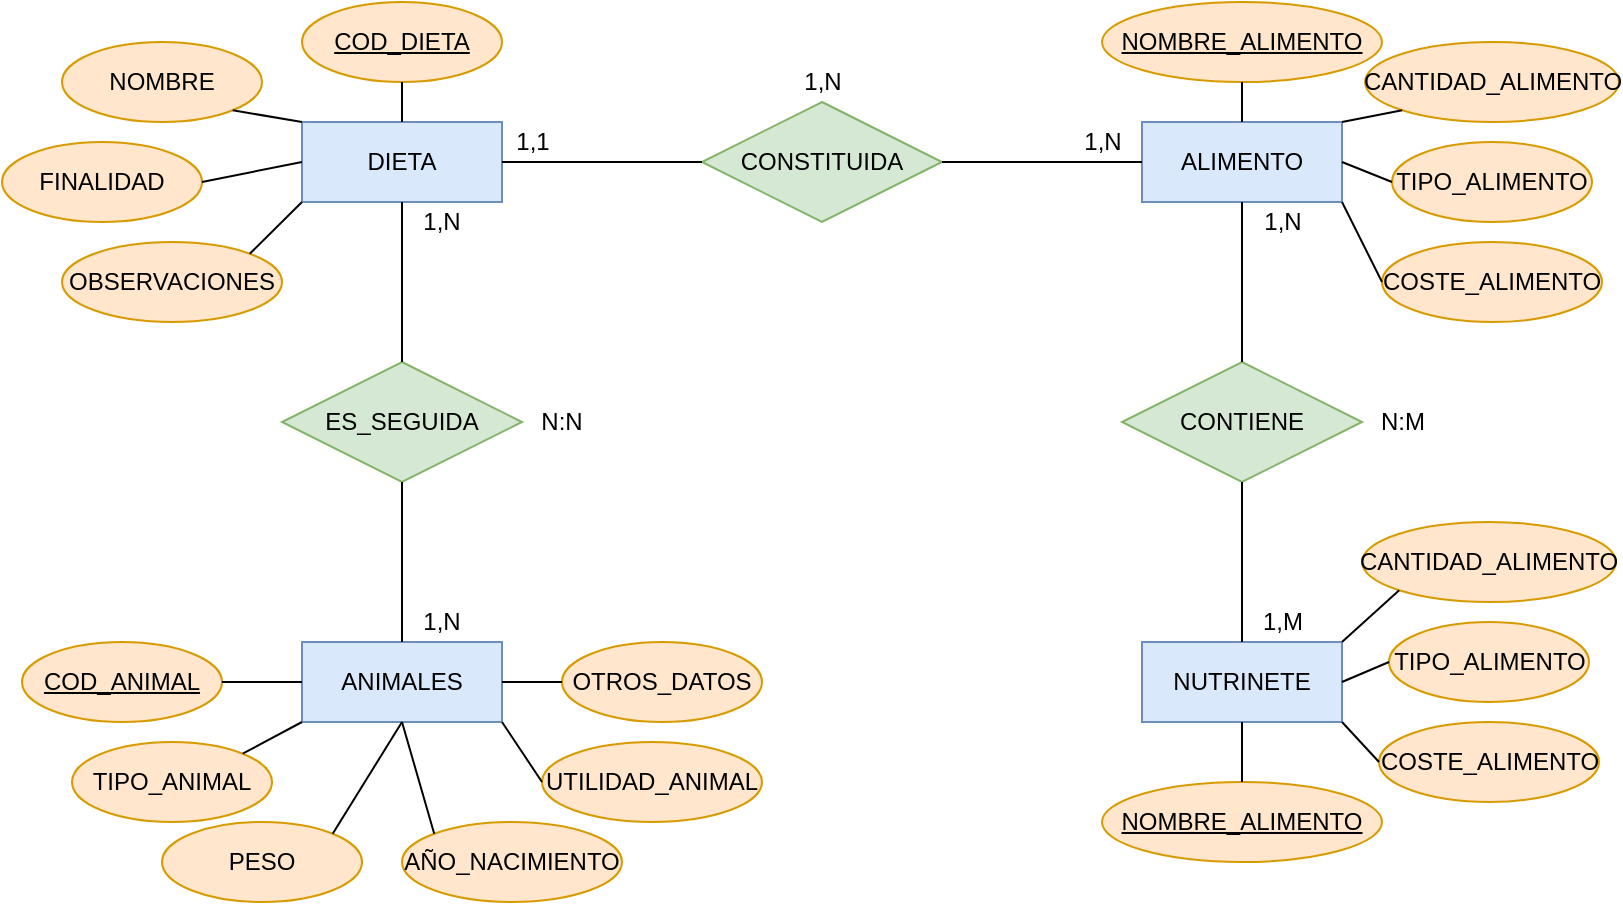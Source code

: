 <mxfile version="13.8.0" type="github">
  <diagram id="pQUAhdHNh8x6qz0KiQX5" name="Page-1">
    <mxGraphModel dx="1038" dy="580" grid="1" gridSize="10" guides="1" tooltips="1" connect="1" arrows="1" fold="1" page="1" pageScale="1" pageWidth="827" pageHeight="1169" math="0" shadow="0">
      <root>
        <mxCell id="0" />
        <mxCell id="1" parent="0" />
        <mxCell id="XpFWsXCwZ9IyMUFJu6XQ-1" value="DIETA" style="whiteSpace=wrap;html=1;align=center;fillColor=#dae8fc;strokeColor=#6c8ebf;" vertex="1" parent="1">
          <mxGeometry x="160" y="80" width="100" height="40" as="geometry" />
        </mxCell>
        <mxCell id="XpFWsXCwZ9IyMUFJu6XQ-2" value="NOMBRE" style="ellipse;whiteSpace=wrap;html=1;align=center;fillColor=#ffe6cc;strokeColor=#d79b00;" vertex="1" parent="1">
          <mxGeometry x="40" y="40" width="100" height="40" as="geometry" />
        </mxCell>
        <mxCell id="XpFWsXCwZ9IyMUFJu6XQ-3" value="ES_SEGUIDA" style="shape=rhombus;perimeter=rhombusPerimeter;whiteSpace=wrap;html=1;align=center;fillColor=#d5e8d4;strokeColor=#82b366;" vertex="1" parent="1">
          <mxGeometry x="150" y="200" width="120" height="60" as="geometry" />
        </mxCell>
        <mxCell id="XpFWsXCwZ9IyMUFJu6XQ-4" value="FINALIDAD" style="ellipse;whiteSpace=wrap;html=1;align=center;fillColor=#ffe6cc;strokeColor=#d79b00;" vertex="1" parent="1">
          <mxGeometry x="10" y="90" width="100" height="40" as="geometry" />
        </mxCell>
        <mxCell id="XpFWsXCwZ9IyMUFJu6XQ-5" value="OBSERVACIONES" style="ellipse;whiteSpace=wrap;html=1;align=center;fillColor=#ffe6cc;strokeColor=#d79b00;" vertex="1" parent="1">
          <mxGeometry x="40" y="140" width="110" height="40" as="geometry" />
        </mxCell>
        <mxCell id="XpFWsXCwZ9IyMUFJu6XQ-6" value="COD_DIETA" style="ellipse;whiteSpace=wrap;html=1;align=center;fillColor=#ffe6cc;strokeColor=#d79b00;fontStyle=4" vertex="1" parent="1">
          <mxGeometry x="160" y="20" width="100" height="40" as="geometry" />
        </mxCell>
        <mxCell id="XpFWsXCwZ9IyMUFJu6XQ-7" value="" style="endArrow=none;html=1;entryX=0.5;entryY=0;entryDx=0;entryDy=0;exitX=0.5;exitY=1;exitDx=0;exitDy=0;" edge="1" parent="1" source="XpFWsXCwZ9IyMUFJu6XQ-6" target="XpFWsXCwZ9IyMUFJu6XQ-1">
          <mxGeometry width="50" height="50" relative="1" as="geometry">
            <mxPoint x="390" y="220" as="sourcePoint" />
            <mxPoint x="440" y="170" as="targetPoint" />
          </mxGeometry>
        </mxCell>
        <mxCell id="XpFWsXCwZ9IyMUFJu6XQ-8" value="" style="endArrow=none;html=1;exitX=1;exitY=1;exitDx=0;exitDy=0;entryX=0;entryY=0;entryDx=0;entryDy=0;" edge="1" parent="1" source="XpFWsXCwZ9IyMUFJu6XQ-2" target="XpFWsXCwZ9IyMUFJu6XQ-1">
          <mxGeometry width="50" height="50" relative="1" as="geometry">
            <mxPoint x="390" y="220" as="sourcePoint" />
            <mxPoint x="440" y="170" as="targetPoint" />
          </mxGeometry>
        </mxCell>
        <mxCell id="XpFWsXCwZ9IyMUFJu6XQ-9" value="" style="endArrow=none;html=1;exitX=1;exitY=0.5;exitDx=0;exitDy=0;entryX=0;entryY=0.5;entryDx=0;entryDy=0;" edge="1" parent="1" source="XpFWsXCwZ9IyMUFJu6XQ-4" target="XpFWsXCwZ9IyMUFJu6XQ-1">
          <mxGeometry width="50" height="50" relative="1" as="geometry">
            <mxPoint x="390" y="220" as="sourcePoint" />
            <mxPoint x="440" y="170" as="targetPoint" />
          </mxGeometry>
        </mxCell>
        <mxCell id="XpFWsXCwZ9IyMUFJu6XQ-10" value="" style="endArrow=none;html=1;exitX=1;exitY=0;exitDx=0;exitDy=0;entryX=0;entryY=1;entryDx=0;entryDy=0;" edge="1" parent="1" source="XpFWsXCwZ9IyMUFJu6XQ-5" target="XpFWsXCwZ9IyMUFJu6XQ-1">
          <mxGeometry width="50" height="50" relative="1" as="geometry">
            <mxPoint x="390" y="220" as="sourcePoint" />
            <mxPoint x="440" y="170" as="targetPoint" />
          </mxGeometry>
        </mxCell>
        <mxCell id="XpFWsXCwZ9IyMUFJu6XQ-11" value="" style="endArrow=none;html=1;exitX=0.5;exitY=0;exitDx=0;exitDy=0;entryX=0.5;entryY=1;entryDx=0;entryDy=0;" edge="1" parent="1" source="XpFWsXCwZ9IyMUFJu6XQ-3" target="XpFWsXCwZ9IyMUFJu6XQ-1">
          <mxGeometry width="50" height="50" relative="1" as="geometry">
            <mxPoint x="390" y="220" as="sourcePoint" />
            <mxPoint x="440" y="170" as="targetPoint" />
          </mxGeometry>
        </mxCell>
        <mxCell id="XpFWsXCwZ9IyMUFJu6XQ-12" value="ANIMALES" style="whiteSpace=wrap;html=1;align=center;fillColor=#dae8fc;strokeColor=#6c8ebf;" vertex="1" parent="1">
          <mxGeometry x="160" y="340" width="100" height="40" as="geometry" />
        </mxCell>
        <mxCell id="XpFWsXCwZ9IyMUFJu6XQ-13" value="" style="endArrow=none;html=1;exitX=0.5;exitY=0;exitDx=0;exitDy=0;entryX=0.5;entryY=1;entryDx=0;entryDy=0;" edge="1" parent="1" source="XpFWsXCwZ9IyMUFJu6XQ-12" target="XpFWsXCwZ9IyMUFJu6XQ-3">
          <mxGeometry width="50" height="50" relative="1" as="geometry">
            <mxPoint x="390" y="320" as="sourcePoint" />
            <mxPoint x="440" y="270" as="targetPoint" />
          </mxGeometry>
        </mxCell>
        <mxCell id="XpFWsXCwZ9IyMUFJu6XQ-14" value="1,N" style="text;html=1;strokeColor=none;fillColor=none;align=center;verticalAlign=middle;whiteSpace=wrap;rounded=0;" vertex="1" parent="1">
          <mxGeometry x="210" y="120" width="40" height="20" as="geometry" />
        </mxCell>
        <mxCell id="XpFWsXCwZ9IyMUFJu6XQ-15" value="N:N" style="text;html=1;strokeColor=none;fillColor=none;align=center;verticalAlign=middle;whiteSpace=wrap;rounded=0;" vertex="1" parent="1">
          <mxGeometry x="270" y="220" width="40" height="20" as="geometry" />
        </mxCell>
        <mxCell id="XpFWsXCwZ9IyMUFJu6XQ-16" value="1,N" style="text;html=1;strokeColor=none;fillColor=none;align=center;verticalAlign=middle;whiteSpace=wrap;rounded=0;" vertex="1" parent="1">
          <mxGeometry x="210" y="320" width="40" height="20" as="geometry" />
        </mxCell>
        <mxCell id="XpFWsXCwZ9IyMUFJu6XQ-17" value="ALIMENTO" style="whiteSpace=wrap;html=1;align=center;fillColor=#dae8fc;strokeColor=#6c8ebf;" vertex="1" parent="1">
          <mxGeometry x="580" y="80" width="100" height="40" as="geometry" />
        </mxCell>
        <mxCell id="XpFWsXCwZ9IyMUFJu6XQ-18" value="CONSTITUIDA" style="shape=rhombus;perimeter=rhombusPerimeter;whiteSpace=wrap;html=1;align=center;fillColor=#d5e8d4;strokeColor=#82b366;" vertex="1" parent="1">
          <mxGeometry x="360" y="70" width="120" height="60" as="geometry" />
        </mxCell>
        <mxCell id="XpFWsXCwZ9IyMUFJu6XQ-19" value="NOMBRE_ALIMENTO" style="ellipse;whiteSpace=wrap;html=1;align=center;fillColor=#ffe6cc;strokeColor=#d79b00;fontStyle=4" vertex="1" parent="1">
          <mxGeometry x="560" y="20" width="140" height="40" as="geometry" />
        </mxCell>
        <mxCell id="XpFWsXCwZ9IyMUFJu6XQ-20" value="TIPO_ALIMENTO" style="ellipse;whiteSpace=wrap;html=1;align=center;fillColor=#ffe6cc;strokeColor=#d79b00;" vertex="1" parent="1">
          <mxGeometry x="705" y="90" width="100" height="40" as="geometry" />
        </mxCell>
        <mxCell id="XpFWsXCwZ9IyMUFJu6XQ-21" value="CANTIDAD_ALIMENTO" style="ellipse;whiteSpace=wrap;html=1;align=center;fillColor=#ffe6cc;strokeColor=#d79b00;" vertex="1" parent="1">
          <mxGeometry x="691.5" y="40" width="127" height="40" as="geometry" />
        </mxCell>
        <mxCell id="XpFWsXCwZ9IyMUFJu6XQ-22" value="COSTE_ALIMENTO" style="ellipse;whiteSpace=wrap;html=1;align=center;fillColor=#ffe6cc;strokeColor=#d79b00;" vertex="1" parent="1">
          <mxGeometry x="700" y="140" width="110" height="40" as="geometry" />
        </mxCell>
        <mxCell id="XpFWsXCwZ9IyMUFJu6XQ-23" value="" style="endArrow=none;html=1;entryX=0.5;entryY=1;entryDx=0;entryDy=0;exitX=0.5;exitY=0;exitDx=0;exitDy=0;" edge="1" parent="1" source="XpFWsXCwZ9IyMUFJu6XQ-17" target="XpFWsXCwZ9IyMUFJu6XQ-19">
          <mxGeometry width="50" height="50" relative="1" as="geometry">
            <mxPoint x="390" y="320" as="sourcePoint" />
            <mxPoint x="440" y="270" as="targetPoint" />
          </mxGeometry>
        </mxCell>
        <mxCell id="XpFWsXCwZ9IyMUFJu6XQ-24" value="" style="endArrow=none;html=1;exitX=1;exitY=0.5;exitDx=0;exitDy=0;entryX=0;entryY=0.5;entryDx=0;entryDy=0;" edge="1" parent="1" source="XpFWsXCwZ9IyMUFJu6XQ-1" target="XpFWsXCwZ9IyMUFJu6XQ-18">
          <mxGeometry width="50" height="50" relative="1" as="geometry">
            <mxPoint x="390" y="320" as="sourcePoint" />
            <mxPoint x="440" y="270" as="targetPoint" />
          </mxGeometry>
        </mxCell>
        <mxCell id="XpFWsXCwZ9IyMUFJu6XQ-25" value="" style="endArrow=none;html=1;entryX=1;entryY=0.5;entryDx=0;entryDy=0;exitX=0;exitY=0.5;exitDx=0;exitDy=0;" edge="1" parent="1" source="XpFWsXCwZ9IyMUFJu6XQ-17" target="XpFWsXCwZ9IyMUFJu6XQ-18">
          <mxGeometry width="50" height="50" relative="1" as="geometry">
            <mxPoint x="390" y="320" as="sourcePoint" />
            <mxPoint x="440" y="270" as="targetPoint" />
          </mxGeometry>
        </mxCell>
        <mxCell id="XpFWsXCwZ9IyMUFJu6XQ-26" value="1,N" style="text;html=1;align=center;verticalAlign=middle;resizable=0;points=[];autosize=1;" vertex="1" parent="1">
          <mxGeometry x="545" y="80" width="30" height="20" as="geometry" />
        </mxCell>
        <mxCell id="XpFWsXCwZ9IyMUFJu6XQ-28" value="1,N" style="text;html=1;align=center;verticalAlign=middle;resizable=0;points=[];autosize=1;" vertex="1" parent="1">
          <mxGeometry x="405" y="50" width="30" height="20" as="geometry" />
        </mxCell>
        <mxCell id="XpFWsXCwZ9IyMUFJu6XQ-29" value="1,1" style="text;html=1;align=center;verticalAlign=middle;resizable=0;points=[];autosize=1;" vertex="1" parent="1">
          <mxGeometry x="260" y="80" width="30" height="20" as="geometry" />
        </mxCell>
        <mxCell id="XpFWsXCwZ9IyMUFJu6XQ-30" value="" style="endArrow=none;html=1;entryX=1;entryY=0.5;entryDx=0;entryDy=0;exitX=0;exitY=0.5;exitDx=0;exitDy=0;" edge="1" parent="1" source="XpFWsXCwZ9IyMUFJu6XQ-20" target="XpFWsXCwZ9IyMUFJu6XQ-17">
          <mxGeometry width="50" height="50" relative="1" as="geometry">
            <mxPoint x="390" y="320" as="sourcePoint" />
            <mxPoint x="440" y="270" as="targetPoint" />
          </mxGeometry>
        </mxCell>
        <mxCell id="XpFWsXCwZ9IyMUFJu6XQ-31" value="" style="endArrow=none;html=1;entryX=0;entryY=1;entryDx=0;entryDy=0;exitX=1;exitY=0;exitDx=0;exitDy=0;" edge="1" parent="1" source="XpFWsXCwZ9IyMUFJu6XQ-17" target="XpFWsXCwZ9IyMUFJu6XQ-21">
          <mxGeometry width="50" height="50" relative="1" as="geometry">
            <mxPoint x="390" y="320" as="sourcePoint" />
            <mxPoint x="440" y="270" as="targetPoint" />
          </mxGeometry>
        </mxCell>
        <mxCell id="XpFWsXCwZ9IyMUFJu6XQ-32" value="" style="endArrow=none;html=1;entryX=0;entryY=0.5;entryDx=0;entryDy=0;exitX=1;exitY=1;exitDx=0;exitDy=0;" edge="1" parent="1" source="XpFWsXCwZ9IyMUFJu6XQ-17" target="XpFWsXCwZ9IyMUFJu6XQ-22">
          <mxGeometry width="50" height="50" relative="1" as="geometry">
            <mxPoint x="390" y="320" as="sourcePoint" />
            <mxPoint x="440" y="270" as="targetPoint" />
          </mxGeometry>
        </mxCell>
        <mxCell id="XpFWsXCwZ9IyMUFJu6XQ-33" value="CONTIENE" style="shape=rhombus;perimeter=rhombusPerimeter;whiteSpace=wrap;html=1;align=center;fillColor=#d5e8d4;strokeColor=#82b366;" vertex="1" parent="1">
          <mxGeometry x="570" y="200" width="120" height="60" as="geometry" />
        </mxCell>
        <mxCell id="XpFWsXCwZ9IyMUFJu6XQ-34" value="NUTRINETE" style="whiteSpace=wrap;html=1;align=center;fillColor=#dae8fc;strokeColor=#6c8ebf;" vertex="1" parent="1">
          <mxGeometry x="580" y="340" width="100" height="40" as="geometry" />
        </mxCell>
        <mxCell id="XpFWsXCwZ9IyMUFJu6XQ-35" value="" style="endArrow=none;html=1;exitX=0.5;exitY=0;exitDx=0;exitDy=0;entryX=0.5;entryY=1;entryDx=0;entryDy=0;" edge="1" parent="1" source="XpFWsXCwZ9IyMUFJu6XQ-34" target="XpFWsXCwZ9IyMUFJu6XQ-33">
          <mxGeometry width="50" height="50" relative="1" as="geometry">
            <mxPoint x="810" y="320" as="sourcePoint" />
            <mxPoint x="860" y="270" as="targetPoint" />
          </mxGeometry>
        </mxCell>
        <mxCell id="XpFWsXCwZ9IyMUFJu6XQ-36" value="" style="endArrow=none;html=1;entryX=0.5;entryY=1;entryDx=0;entryDy=0;exitX=0.5;exitY=0;exitDx=0;exitDy=0;" edge="1" parent="1" source="XpFWsXCwZ9IyMUFJu6XQ-33" target="XpFWsXCwZ9IyMUFJu6XQ-17">
          <mxGeometry width="50" height="50" relative="1" as="geometry">
            <mxPoint x="390" y="320" as="sourcePoint" />
            <mxPoint x="440" y="270" as="targetPoint" />
          </mxGeometry>
        </mxCell>
        <mxCell id="XpFWsXCwZ9IyMUFJu6XQ-37" value="N:M" style="text;html=1;align=center;verticalAlign=middle;resizable=0;points=[];autosize=1;" vertex="1" parent="1">
          <mxGeometry x="690" y="220" width="40" height="20" as="geometry" />
        </mxCell>
        <mxCell id="XpFWsXCwZ9IyMUFJu6XQ-38" value="1,M" style="text;html=1;align=center;verticalAlign=middle;resizable=0;points=[];autosize=1;" vertex="1" parent="1">
          <mxGeometry x="630" y="320" width="40" height="20" as="geometry" />
        </mxCell>
        <mxCell id="XpFWsXCwZ9IyMUFJu6XQ-39" value="1,N" style="text;html=1;align=center;verticalAlign=middle;resizable=0;points=[];autosize=1;" vertex="1" parent="1">
          <mxGeometry x="635" y="120" width="30" height="20" as="geometry" />
        </mxCell>
        <mxCell id="XpFWsXCwZ9IyMUFJu6XQ-40" value="NOMBRE_ALIMENTO" style="ellipse;whiteSpace=wrap;html=1;align=center;fillColor=#ffe6cc;strokeColor=#d79b00;fontStyle=4" vertex="1" parent="1">
          <mxGeometry x="560" y="410" width="140" height="40" as="geometry" />
        </mxCell>
        <mxCell id="XpFWsXCwZ9IyMUFJu6XQ-41" value="TIPO_ALIMENTO" style="ellipse;whiteSpace=wrap;html=1;align=center;fillColor=#ffe6cc;strokeColor=#d79b00;" vertex="1" parent="1">
          <mxGeometry x="703.5" y="330" width="100" height="40" as="geometry" />
        </mxCell>
        <mxCell id="XpFWsXCwZ9IyMUFJu6XQ-42" value="CANTIDAD_ALIMENTO" style="ellipse;whiteSpace=wrap;html=1;align=center;fillColor=#ffe6cc;strokeColor=#d79b00;" vertex="1" parent="1">
          <mxGeometry x="690" y="280" width="127" height="40" as="geometry" />
        </mxCell>
        <mxCell id="XpFWsXCwZ9IyMUFJu6XQ-43" value="COSTE_ALIMENTO" style="ellipse;whiteSpace=wrap;html=1;align=center;fillColor=#ffe6cc;strokeColor=#d79b00;" vertex="1" parent="1">
          <mxGeometry x="698.5" y="380" width="110" height="40" as="geometry" />
        </mxCell>
        <mxCell id="XpFWsXCwZ9IyMUFJu6XQ-44" value="" style="endArrow=none;html=1;entryX=0.5;entryY=0;entryDx=0;entryDy=0;exitX=0.5;exitY=1;exitDx=0;exitDy=0;" edge="1" parent="1" source="XpFWsXCwZ9IyMUFJu6XQ-34" target="XpFWsXCwZ9IyMUFJu6XQ-40">
          <mxGeometry width="50" height="50" relative="1" as="geometry">
            <mxPoint x="390" y="320" as="sourcePoint" />
            <mxPoint x="440" y="270" as="targetPoint" />
          </mxGeometry>
        </mxCell>
        <mxCell id="XpFWsXCwZ9IyMUFJu6XQ-45" value="" style="endArrow=none;html=1;entryX=1;entryY=0;entryDx=0;entryDy=0;exitX=0;exitY=1;exitDx=0;exitDy=0;" edge="1" parent="1" source="XpFWsXCwZ9IyMUFJu6XQ-42" target="XpFWsXCwZ9IyMUFJu6XQ-34">
          <mxGeometry width="50" height="50" relative="1" as="geometry">
            <mxPoint x="390" y="320" as="sourcePoint" />
            <mxPoint x="440" y="270" as="targetPoint" />
          </mxGeometry>
        </mxCell>
        <mxCell id="XpFWsXCwZ9IyMUFJu6XQ-46" value="" style="endArrow=none;html=1;exitX=1;exitY=0.5;exitDx=0;exitDy=0;entryX=0;entryY=0.5;entryDx=0;entryDy=0;" edge="1" parent="1" source="XpFWsXCwZ9IyMUFJu6XQ-34" target="XpFWsXCwZ9IyMUFJu6XQ-41">
          <mxGeometry width="50" height="50" relative="1" as="geometry">
            <mxPoint x="390" y="320" as="sourcePoint" />
            <mxPoint x="440" y="270" as="targetPoint" />
          </mxGeometry>
        </mxCell>
        <mxCell id="XpFWsXCwZ9IyMUFJu6XQ-47" value="" style="endArrow=none;html=1;entryX=1;entryY=1;entryDx=0;entryDy=0;exitX=0;exitY=0.5;exitDx=0;exitDy=0;" edge="1" parent="1" source="XpFWsXCwZ9IyMUFJu6XQ-43" target="XpFWsXCwZ9IyMUFJu6XQ-34">
          <mxGeometry width="50" height="50" relative="1" as="geometry">
            <mxPoint x="390" y="320" as="sourcePoint" />
            <mxPoint x="440" y="270" as="targetPoint" />
          </mxGeometry>
        </mxCell>
        <mxCell id="XpFWsXCwZ9IyMUFJu6XQ-48" value="COD_ANIMAL" style="ellipse;whiteSpace=wrap;html=1;align=center;fillColor=#ffe6cc;strokeColor=#d79b00;fontStyle=4" vertex="1" parent="1">
          <mxGeometry x="20" y="340" width="100" height="40" as="geometry" />
        </mxCell>
        <mxCell id="XpFWsXCwZ9IyMUFJu6XQ-49" value="TIPO_ANIMAL" style="ellipse;whiteSpace=wrap;html=1;align=center;fillColor=#ffe6cc;strokeColor=#d79b00;" vertex="1" parent="1">
          <mxGeometry x="45" y="390" width="100" height="40" as="geometry" />
        </mxCell>
        <mxCell id="XpFWsXCwZ9IyMUFJu6XQ-50" value="PESO" style="ellipse;whiteSpace=wrap;html=1;align=center;fillColor=#ffe6cc;strokeColor=#d79b00;" vertex="1" parent="1">
          <mxGeometry x="90" y="430" width="100" height="40" as="geometry" />
        </mxCell>
        <mxCell id="XpFWsXCwZ9IyMUFJu6XQ-51" value="OTROS_DATOS" style="ellipse;whiteSpace=wrap;html=1;align=center;fillColor=#ffe6cc;strokeColor=#d79b00;" vertex="1" parent="1">
          <mxGeometry x="290" y="340" width="100" height="40" as="geometry" />
        </mxCell>
        <mxCell id="XpFWsXCwZ9IyMUFJu6XQ-52" value="AÑO_NACIMIENTO" style="ellipse;whiteSpace=wrap;html=1;align=center;fillColor=#ffe6cc;strokeColor=#d79b00;" vertex="1" parent="1">
          <mxGeometry x="210" y="430" width="110" height="40" as="geometry" />
        </mxCell>
        <mxCell id="XpFWsXCwZ9IyMUFJu6XQ-53" value="UTILIDAD_ANIMAL" style="ellipse;whiteSpace=wrap;html=1;align=center;fillColor=#ffe6cc;strokeColor=#d79b00;" vertex="1" parent="1">
          <mxGeometry x="280" y="390" width="110" height="40" as="geometry" />
        </mxCell>
        <mxCell id="XpFWsXCwZ9IyMUFJu6XQ-54" value="" style="endArrow=none;html=1;exitX=0;exitY=0.5;exitDx=0;exitDy=0;entryX=1;entryY=0.5;entryDx=0;entryDy=0;" edge="1" parent="1" source="XpFWsXCwZ9IyMUFJu6XQ-51" target="XpFWsXCwZ9IyMUFJu6XQ-12">
          <mxGeometry width="50" height="50" relative="1" as="geometry">
            <mxPoint x="390" y="320" as="sourcePoint" />
            <mxPoint x="440" y="270" as="targetPoint" />
          </mxGeometry>
        </mxCell>
        <mxCell id="XpFWsXCwZ9IyMUFJu6XQ-55" value="" style="endArrow=none;html=1;exitX=1;exitY=0.5;exitDx=0;exitDy=0;entryX=0;entryY=0.5;entryDx=0;entryDy=0;" edge="1" parent="1" source="XpFWsXCwZ9IyMUFJu6XQ-48" target="XpFWsXCwZ9IyMUFJu6XQ-12">
          <mxGeometry width="50" height="50" relative="1" as="geometry">
            <mxPoint x="390" y="320" as="sourcePoint" />
            <mxPoint x="440" y="270" as="targetPoint" />
          </mxGeometry>
        </mxCell>
        <mxCell id="XpFWsXCwZ9IyMUFJu6XQ-56" value="" style="endArrow=none;html=1;exitX=1;exitY=0;exitDx=0;exitDy=0;entryX=0;entryY=1;entryDx=0;entryDy=0;" edge="1" parent="1" source="XpFWsXCwZ9IyMUFJu6XQ-49" target="XpFWsXCwZ9IyMUFJu6XQ-12">
          <mxGeometry width="50" height="50" relative="1" as="geometry">
            <mxPoint x="390" y="320" as="sourcePoint" />
            <mxPoint x="440" y="270" as="targetPoint" />
          </mxGeometry>
        </mxCell>
        <mxCell id="XpFWsXCwZ9IyMUFJu6XQ-57" value="" style="endArrow=none;html=1;exitX=0;exitY=0.5;exitDx=0;exitDy=0;entryX=1;entryY=1;entryDx=0;entryDy=0;" edge="1" parent="1" source="XpFWsXCwZ9IyMUFJu6XQ-53" target="XpFWsXCwZ9IyMUFJu6XQ-12">
          <mxGeometry width="50" height="50" relative="1" as="geometry">
            <mxPoint x="390" y="320" as="sourcePoint" />
            <mxPoint x="440" y="270" as="targetPoint" />
          </mxGeometry>
        </mxCell>
        <mxCell id="XpFWsXCwZ9IyMUFJu6XQ-58" value="" style="endArrow=none;html=1;exitX=0;exitY=0;exitDx=0;exitDy=0;entryX=0.5;entryY=1;entryDx=0;entryDy=0;" edge="1" parent="1" source="XpFWsXCwZ9IyMUFJu6XQ-52" target="XpFWsXCwZ9IyMUFJu6XQ-12">
          <mxGeometry width="50" height="50" relative="1" as="geometry">
            <mxPoint x="400" y="330" as="sourcePoint" />
            <mxPoint x="450" y="280" as="targetPoint" />
          </mxGeometry>
        </mxCell>
        <mxCell id="XpFWsXCwZ9IyMUFJu6XQ-59" value="" style="endArrow=none;html=1;exitX=1;exitY=0;exitDx=0;exitDy=0;entryX=0.5;entryY=1;entryDx=0;entryDy=0;" edge="1" parent="1" source="XpFWsXCwZ9IyMUFJu6XQ-50" target="XpFWsXCwZ9IyMUFJu6XQ-12">
          <mxGeometry width="50" height="50" relative="1" as="geometry">
            <mxPoint x="410" y="340" as="sourcePoint" />
            <mxPoint x="460" y="290" as="targetPoint" />
          </mxGeometry>
        </mxCell>
      </root>
    </mxGraphModel>
  </diagram>
</mxfile>
